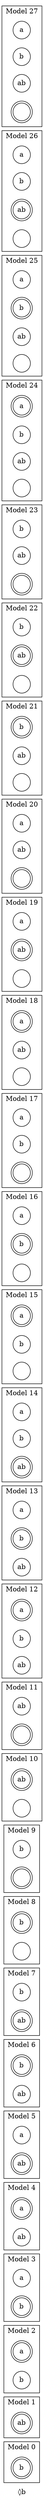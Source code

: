 digraph G {
label="◊b"rankdir=LR
splines=ortho
node [width=0.5, height=0.5, fixedsize=true]
  subgraph cluster_0 { 
label="Model 0"     node_0 [label="b", shape=doublecircle]
  }
 subgraph cluster_1 { 
label="Model 1"     node_1 [label="ab", shape=doublecircle]
  }
 subgraph cluster_2 { 
label="Model 2"     node_2 [label="a", shape=doublecircle]
     node_3 [label="b", shape=circle]
  }
 subgraph cluster_3 { 
label="Model 3"     node_4 [label="a", shape=circle]
     node_5 [label="b", shape=doublecircle]
  }
 subgraph cluster_4 { 
label="Model 4"     node_6 [label="a", shape=doublecircle]
     node_7 [label="ab", shape=circle]
  }
 subgraph cluster_5 { 
label="Model 5"     node_8 [label="a", shape=circle]
     node_9 [label="ab", shape=doublecircle]
  }
 subgraph cluster_6 { 
label="Model 6"     node_10 [label="b", shape=doublecircle]
     node_11 [label="ab", shape=circle]
  }
 subgraph cluster_7 { 
label="Model 7"     node_12 [label="b", shape=circle]
     node_13 [label="ab", shape=doublecircle]
  }
 subgraph cluster_8 { 
label="Model 8"     node_14 [label="b", shape=doublecircle]
     node_15 [label="", shape=circle]
  }
 subgraph cluster_9 { 
label="Model 9"     node_16 [label="b", shape=circle]
     node_17 [label="", shape=doublecircle]
  }
 subgraph cluster_10 { 
label="Model 10"     node_18 [label="ab", shape=doublecircle]
     node_19 [label="", shape=circle]
  }
 subgraph cluster_11 { 
label="Model 11"     node_20 [label="ab", shape=circle]
     node_21 [label="", shape=doublecircle]
  }
 subgraph cluster_12 { 
label="Model 12"     node_22 [label="a", shape=doublecircle]
     node_23 [label="b", shape=circle]
     node_24 [label="ab", shape=circle]
  }
 subgraph cluster_13 { 
label="Model 13"     node_25 [label="a", shape=circle]
     node_26 [label="b", shape=doublecircle]
     node_27 [label="ab", shape=circle]
  }
 subgraph cluster_14 { 
label="Model 14"     node_28 [label="a", shape=circle]
     node_29 [label="b", shape=circle]
     node_30 [label="ab", shape=doublecircle]
  }
 subgraph cluster_15 { 
label="Model 15"     node_31 [label="a", shape=doublecircle]
     node_32 [label="b", shape=circle]
     node_33 [label="", shape=circle]
  }
 subgraph cluster_16 { 
label="Model 16"     node_34 [label="a", shape=circle]
     node_35 [label="b", shape=doublecircle]
     node_36 [label="", shape=circle]
  }
 subgraph cluster_17 { 
label="Model 17"     node_37 [label="a", shape=circle]
     node_38 [label="b", shape=circle]
     node_39 [label="", shape=doublecircle]
  }
 subgraph cluster_18 { 
label="Model 18"     node_40 [label="a", shape=doublecircle]
     node_41 [label="ab", shape=circle]
     node_42 [label="", shape=circle]
  }
 subgraph cluster_19 { 
label="Model 19"     node_43 [label="a", shape=circle]
     node_44 [label="ab", shape=doublecircle]
     node_45 [label="", shape=circle]
  }
 subgraph cluster_20 { 
label="Model 20"     node_46 [label="a", shape=circle]
     node_47 [label="ab", shape=circle]
     node_48 [label="", shape=doublecircle]
  }
 subgraph cluster_21 { 
label="Model 21"     node_49 [label="b", shape=doublecircle]
     node_50 [label="ab", shape=circle]
     node_51 [label="", shape=circle]
  }
 subgraph cluster_22 { 
label="Model 22"     node_52 [label="b", shape=circle]
     node_53 [label="ab", shape=doublecircle]
     node_54 [label="", shape=circle]
  }
 subgraph cluster_23 { 
label="Model 23"     node_55 [label="b", shape=circle]
     node_56 [label="ab", shape=circle]
     node_57 [label="", shape=doublecircle]
  }
 subgraph cluster_24 { 
label="Model 24"     node_58 [label="a", shape=doublecircle]
     node_59 [label="b", shape=circle]
     node_60 [label="ab", shape=circle]
     node_61 [label="", shape=circle]
  }
 subgraph cluster_25 { 
label="Model 25"     node_62 [label="a", shape=circle]
     node_63 [label="b", shape=doublecircle]
     node_64 [label="ab", shape=circle]
     node_65 [label="", shape=circle]
  }
 subgraph cluster_26 { 
label="Model 26"     node_66 [label="a", shape=circle]
     node_67 [label="b", shape=circle]
     node_68 [label="ab", shape=doublecircle]
     node_69 [label="", shape=circle]
  }
 subgraph cluster_27 { 
label="Model 27"     node_70 [label="a", shape=circle]
     node_71 [label="b", shape=circle]
     node_72 [label="ab", shape=circle]
     node_73 [label="", shape=doublecircle]
  }
}
